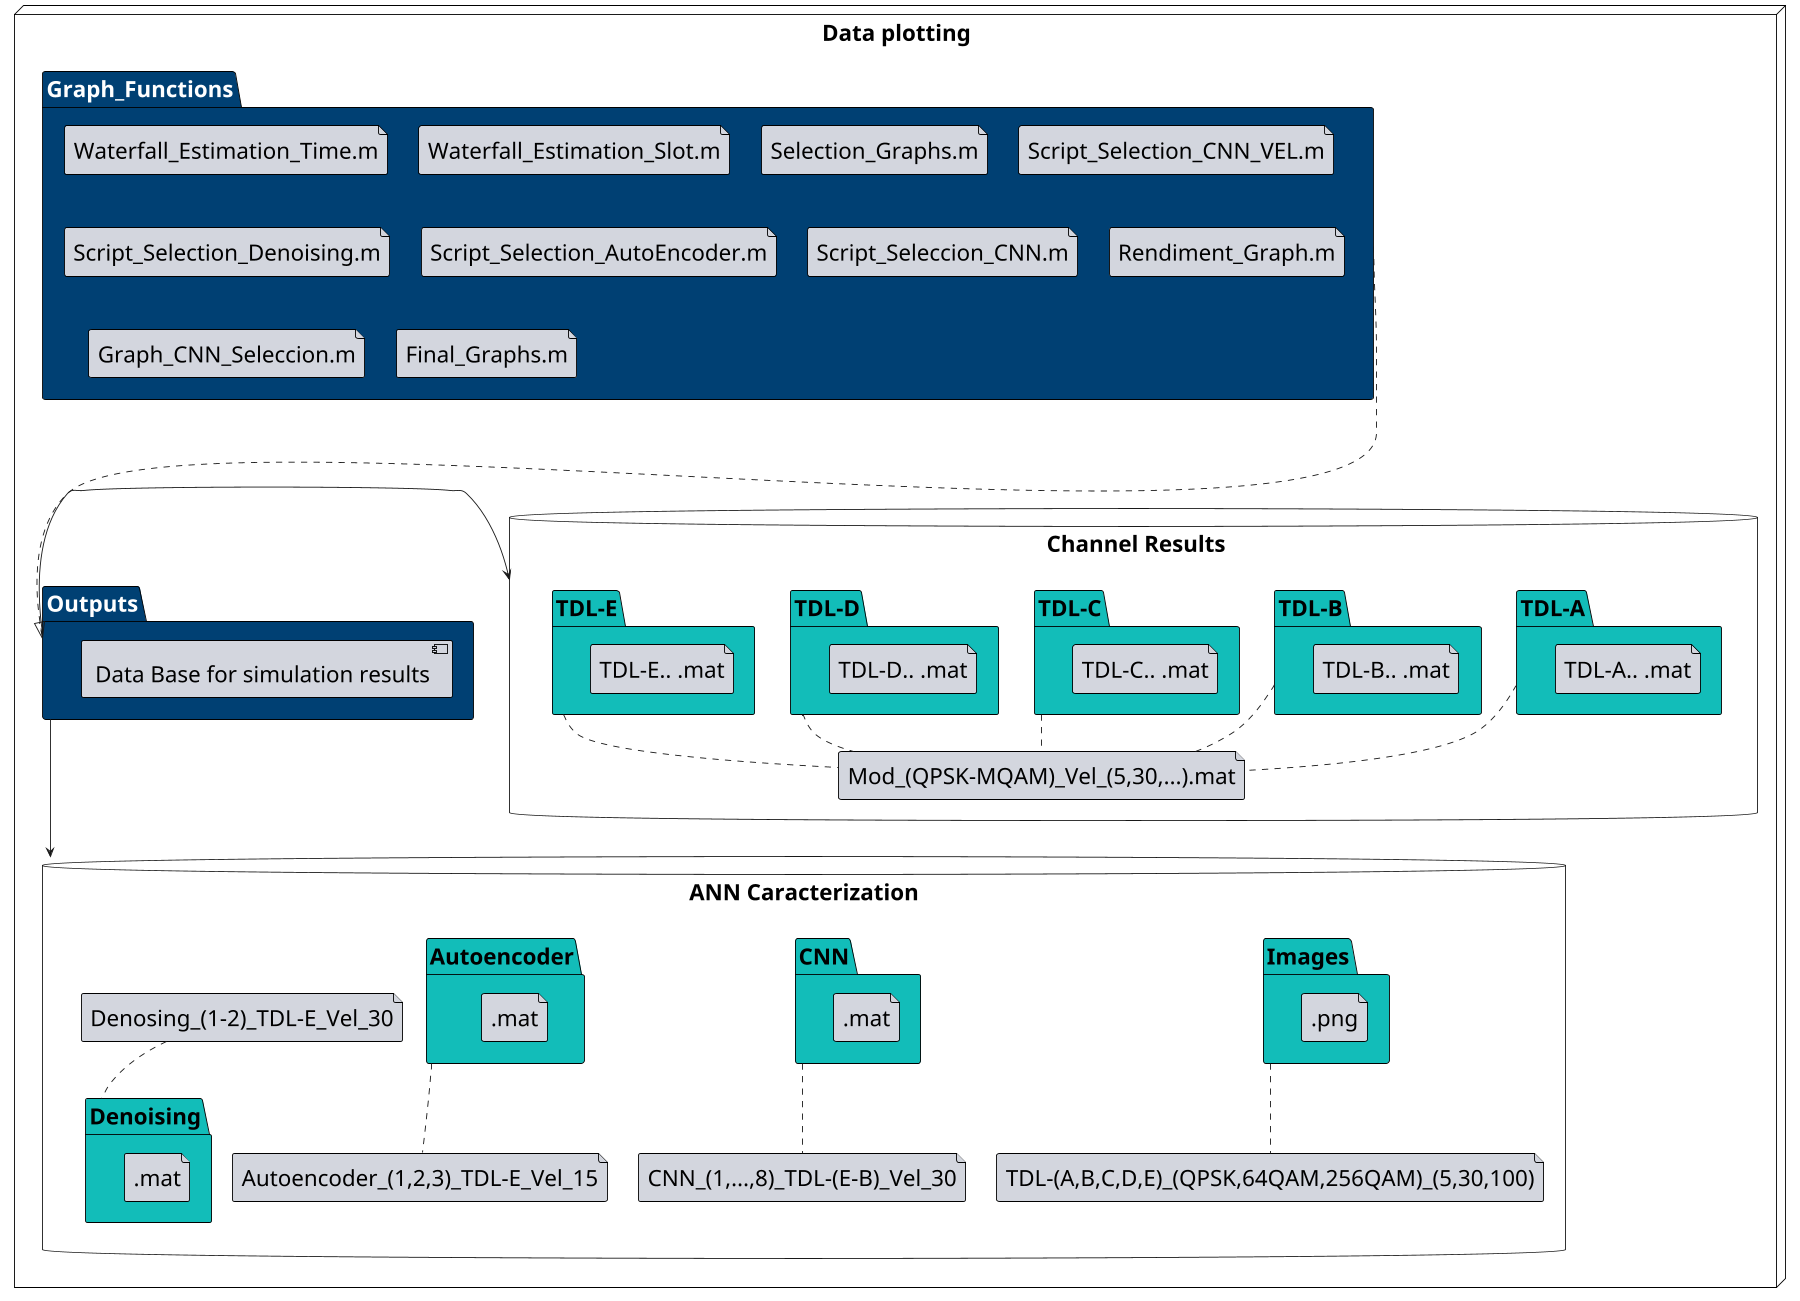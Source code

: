 @startuml Data

'left to right direction
'top to bottom direction

skinparam defaultFontName Segoe UI
skinparam defaultFontSize 25
scale 1800*1800

<style>
node {
    Fontcolor #000000
    LineThickness 1
    LineColor black
}
folder {
    Fontcolor  #FFFFFF
    BackGroundColor #004073
    LineThickness 1
    LineColor black
}
package {
    BackGroundColor #12bdb9
    LineThickness 1
    LineColor black
}

file {
    BackGroundColor #d3d6de
    LineThickness 1
    LineColor black
}

component{
    BackGroundColor #d3d6de
    LineThickness 1
    LineColor black
}
</style>





node "Data plotting" as "Storage"{
    folder "Graph_Functions" as "Graph" {
        file "Waterfall_Estimation_Time.m"
        file "Waterfall_Estimation_Slot.m"
        file "Selection_Graphs.m"
        file "Script_Selection_CNN_VEL.m"
        file "Script_Selection_Denoising.m"
        file "Script_Selection_AutoEncoder.m"
        file "Script_Seleccion_CNN.m"
        file "Rendiment_Graph.m"
        file "Graph_CNN_Seleccion.m"
        file "Final_Graphs.m"

    }
    folder "Outputs" {
        [Data Base for simulation results]
        '  file "about_uspp"
        ' file "NR5G.mp"
    }


    database " Channel Results" as "Results"{

        package "TDL-A" as "TDLA"{
            file "TDL-A.. .mat"

        }
        package "TDL-B" as "TDLB"{
            file "TDL-B.. .mat"
        }
        package "TDL-C" as "TDLC"{
            file "TDL-C.. .mat"
        }
        package "TDL-D" as "TDLD"{
            file "TDL-D.. .mat"
        }
        package "TDL-E" as "TDLE"{
            file "TDL-E.. .mat"
        }

        file "Mod_(QPSK-MQAM)_Vel_(5,30,...).mat" as f1
    }

    database "ANN Caracterization" as "ANN"{


        package "Images" as "Images"{
            file ".png"
        }

        package "CNN" as "CNN"{
            file ".mat" as a3
        }

        package "Denoising" as "Denoising"{
            file ".mat" as at
        }
        package "Autoencoder" as "Autoencoder"{
            file ".mat" as a2

        }

        file "TDL-(A,B,C,D,E)_(QPSK,64QAM,256QAM)_(5,30,100)" as f2
        file "Autoencoder_(1,2,3)_TDL-E_Vel_15" as f3
        file "CNN_(1,...,8)_TDL-(E-B)_Vel_30" as f4
        file "Denosing_(1-2)_TDL-E_Vel_30" as f5

    }


}

Graph -[hidden]-> Results
Graph ....down..^ Outputs

Outputs -right--> Results
Outputs -down--> ANN

f1 .up. TDLA
f1 .up. TDLB
f1 .up. TDLC
f1 .up. TDLD
f1 .up. TDLE

f2 .up. Images
f3 .up. Autoencoder
f4 .up. CNN

f5 .down. Denoising



@enduml